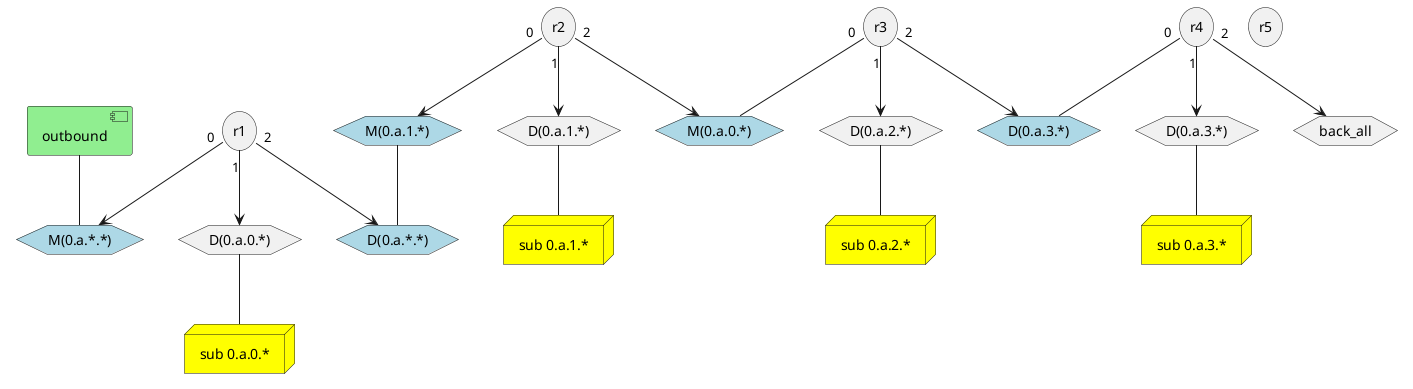 @startuml subnet-0axx

component outbound #LightGreen

node "sub 0.a.0.*" as sub_0a0x #Yellow
node "sub 0.a.1.*" as sub_0a1x #Yellow
node "sub 0.a.2.*" as sub_0a2x #Yellow
node "sub 0.a.3.*" as sub_0a3x #Yellow

storage r1
storage r2
storage r3
storage r4
storage r5

hexagon "D(0.a.0.*)" as D_0a0x
hexagon "D(0.a.1.*)" as D_0a1x
hexagon "D(0.a.2.*)" as D_0a2x
hexagon "D(0.a.3.*)" as D_0a3x

hexagon back_all

' 0a1x -> 0a0xパケットが外に流出するのを防ぐ 
hexagon "M(0.a.*.*)" as M_0axx #LightBlue
' 0a0x -> outboundが無駄な部分に流れるのを防ぐ
hexagon "D(0.a.*.*)" as D_0axx #LightBlue
' 0a1x -> 0a0xパケットが無駄な部分に流れるのを防ぐ  
hexagon "M(0.a.0.*)" as M_0a0x #LightBlue
' 0a2x -> !(0a3x)のパケットが無駄な部分に流れるのを防ぐ
hexagon "D(0.a.3.*)" as D_0a3x_2 #LightBlue
' 0a2x -> 0a1xのパケットが無駄な部分に流れるのを防ぐ
hexagon "M(0.a.1.*)" as M_0a1x #LightBlue

outbound -- M_0axx


r1 "0" --> M_0axx
r1 "1" --> D_0a0x
r1 "2" --> D_0axx

M_0a1x -- D_0axx

r2 "0" --> M_0a1x
r2 "1" --> D_0a1x
r2 "2" --> M_0a0x

r3 "0" -- M_0a0x
r3 "1" --> D_0a2x
r3 "2" --> D_0a3x_2

r4 "0" -- D_0a3x_2
r4 "1" --> D_0a3x
r4 "2" --> back_all

D_0a0x -- sub_0a0x
D_0a1x -- sub_0a1x
D_0a2x -- sub_0a2x
D_0a3x -- sub_0a3x

@enduml